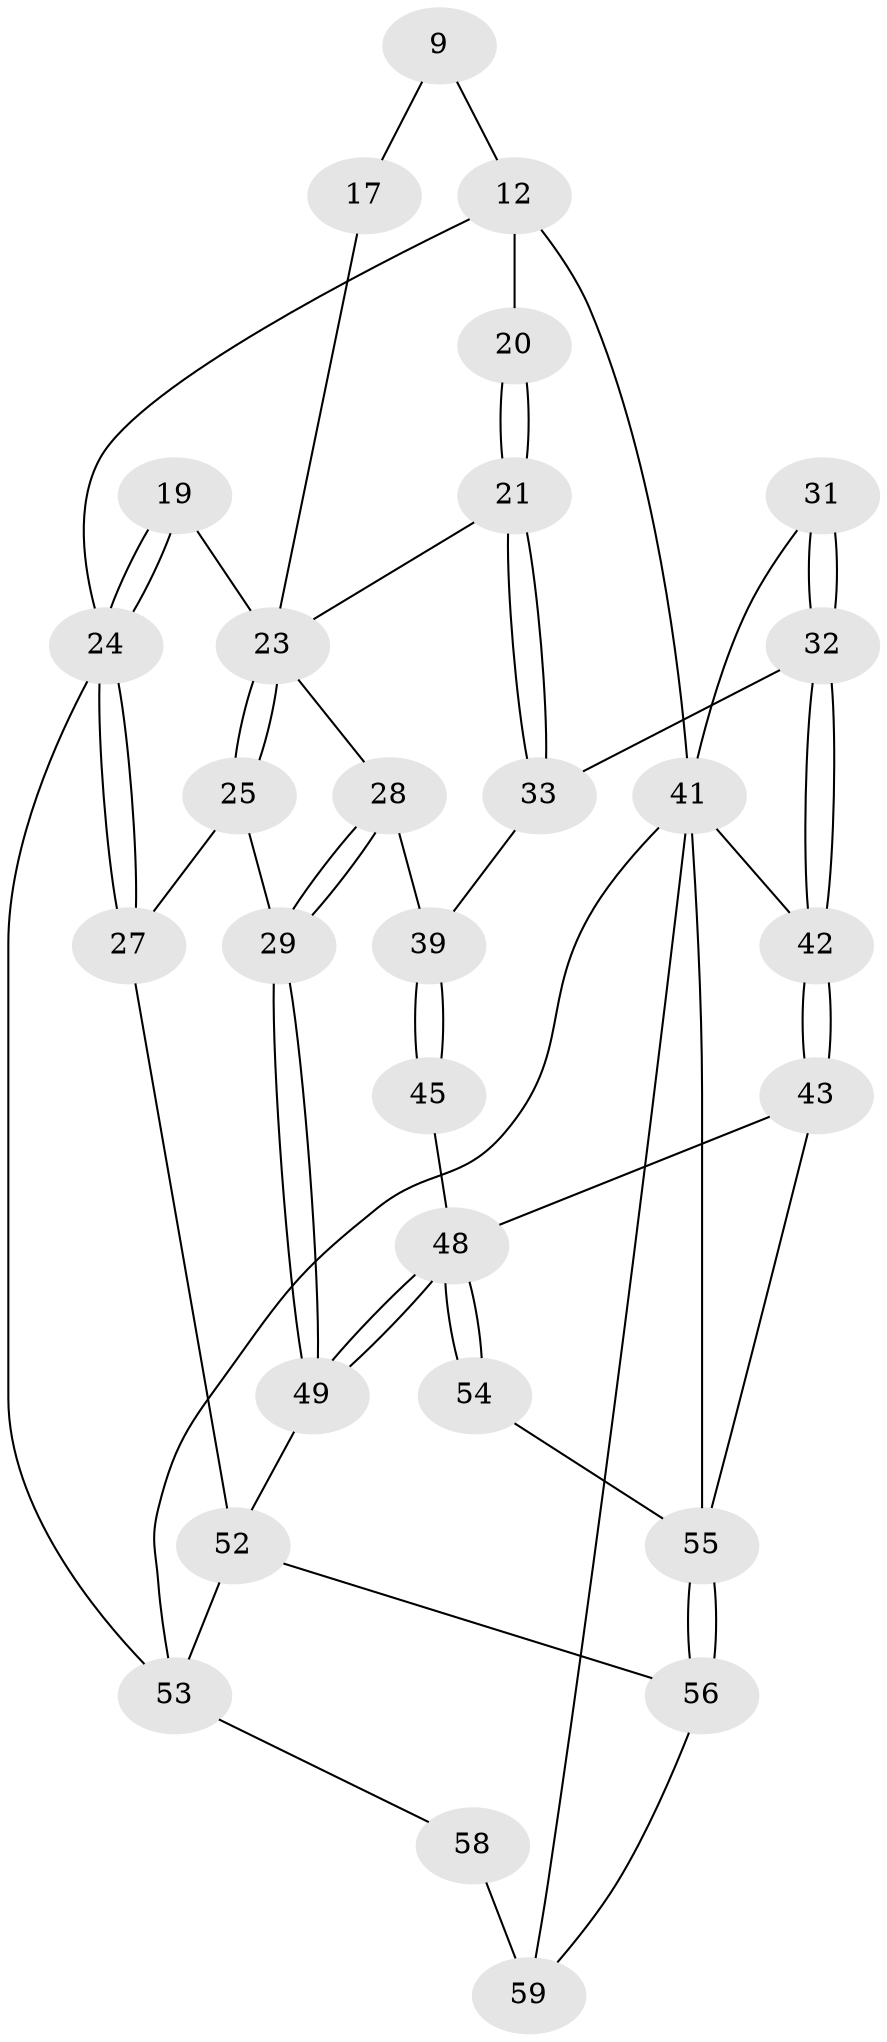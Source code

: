 // original degree distribution, {3: 0.05084745762711865, 4: 0.22033898305084745, 5: 0.5254237288135594, 6: 0.2033898305084746}
// Generated by graph-tools (version 1.1) at 2025/00/03/09/25 05:00:55]
// undirected, 29 vertices, 59 edges
graph export_dot {
graph [start="1"]
  node [color=gray90,style=filled];
  9 [pos="+0.6256594797628773+0.13430060502838548",super="+5+4"];
  12 [pos="+0.8979376142509519+0.1581315850288305",super="+8+6"];
  17 [pos="+0.5455127995408499+0.14421355770692673"];
  19 [pos="+0.4648378766470932+0.20974692940241774"];
  20 [pos="+0.7625177836750882+0.22074900540795667"];
  21 [pos="+0.7549323840672094+0.27954942326345605"];
  23 [pos="+0.5626841944519324+0.2916385043128462",super="+18+22"];
  24 [pos="+0.2999684360626782+0.33991820633898434",super="+15+14"];
  25 [pos="+0.5107761319428498+0.3900692017564598"];
  27 [pos="+0.279235168944074+0.4230574918248472",super="+26"];
  28 [pos="+0.6140119073847915+0.4204311058335181"];
  29 [pos="+0.5861932419816627+0.4235705187053319"];
  31 [pos="+0.8736394750793566+0.3376459332201321"];
  32 [pos="+0.8012959210374624+0.3269451818877997"];
  33 [pos="+0.7620006290470517+0.3038673426504141"];
  39 [pos="+0.6179232209638904+0.42042520196166555",super="+38"];
  41 [pos="+1+0.45386864924072656",super="+30+13+37"];
  42 [pos="+0.8696575805685348+0.4913675711444192",super="+40"];
  43 [pos="+0.8790885911423856+0.578573734382719"];
  45 [pos="+0.7388970909722021+0.554570071370078"];
  48 [pos="+0.6385874271312119+0.6485654383255058",super="+44"];
  49 [pos="+0.5919271031007303+0.6133214425290162"];
  52 [pos="+0.16867488387454965+0.5692105029211508",super="+34+51+50"];
  53 [pos="+0.12131731238842165+0.6869841442693047",super="+36"];
  54 [pos="+0.608124479384152+1"];
  55 [pos="+0.4127412995984616+1",super="+46+47"];
  56 [pos="+0.4096077106472852+1"];
  58 [pos="+0.11715312127495774+0.7064305385021423"];
  59 [pos="+0+0.8485169083205705",super="+57"];
  9 -- 17 [weight=2];
  9 -- 12 [weight=2];
  12 -- 20 [weight=2];
  12 -- 41 [weight=3];
  12 -- 24;
  17 -- 23;
  19 -- 24 [weight=2];
  19 -- 24;
  19 -- 23;
  20 -- 21;
  20 -- 21;
  21 -- 33;
  21 -- 33;
  21 -- 23;
  23 -- 25;
  23 -- 25;
  23 -- 28;
  24 -- 27;
  24 -- 27;
  24 -- 53;
  25 -- 29;
  25 -- 27;
  27 -- 52 [weight=2];
  28 -- 29;
  28 -- 29;
  28 -- 39;
  29 -- 49;
  29 -- 49;
  31 -- 32;
  31 -- 32;
  31 -- 41;
  32 -- 33;
  32 -- 42;
  32 -- 42;
  33 -- 39;
  39 -- 45 [weight=2];
  39 -- 45;
  41 -- 55 [weight=3];
  41 -- 59;
  41 -- 42;
  41 -- 53 [weight=2];
  42 -- 43;
  42 -- 43;
  43 -- 55;
  43 -- 48;
  45 -- 48;
  48 -- 49;
  48 -- 49;
  48 -- 54;
  48 -- 54;
  49 -- 52;
  52 -- 53 [weight=2];
  52 -- 56;
  53 -- 58;
  54 -- 55 [weight=2];
  55 -- 56;
  55 -- 56;
  56 -- 59;
  58 -- 59 [weight=2];
}

